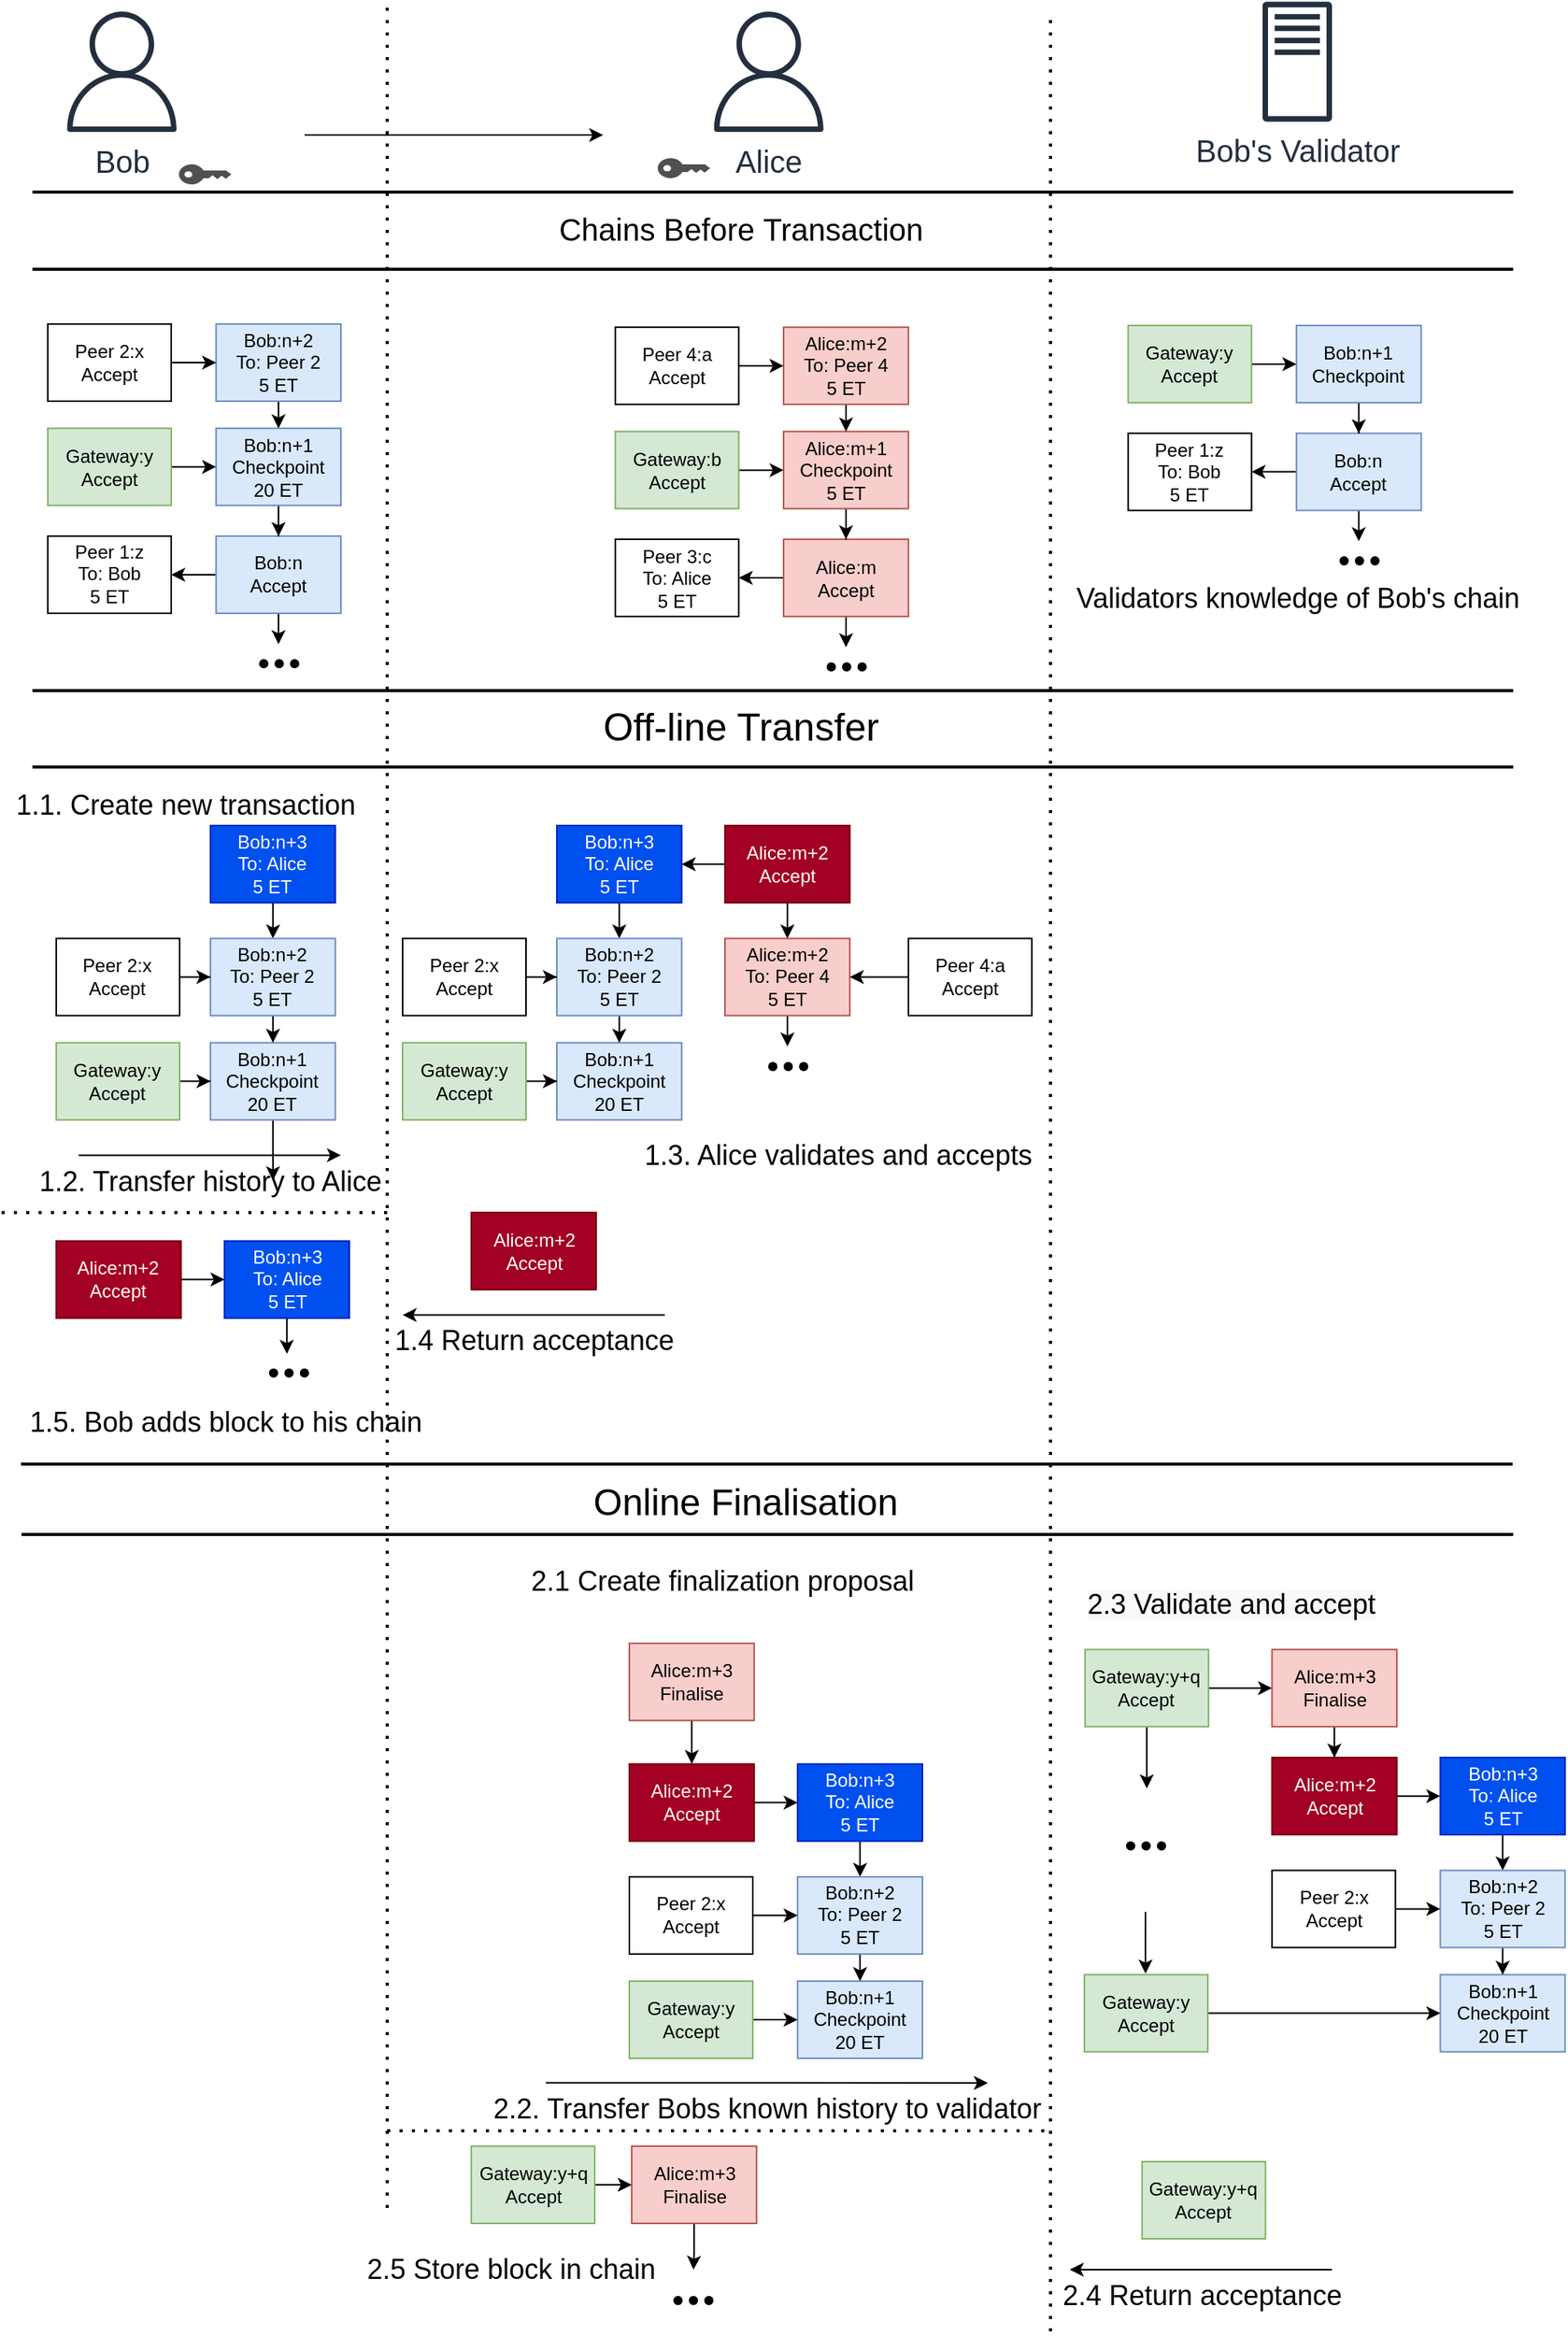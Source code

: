 <mxfile version="14.8.1" type="github">
  <diagram id="a49w1TagIwB3A66lQfWN" name="Page-1">
    <mxGraphModel dx="1124" dy="1394" grid="1" gridSize="10" guides="1" tooltips="1" connect="1" arrows="1" fold="1" page="1" pageScale="1" pageWidth="850" pageHeight="1100" math="0" shadow="0">
      <root>
        <mxCell id="0" />
        <mxCell id="1" parent="0" />
        <mxCell id="i6SgQi6mgNQ5JLsOrWUU-264" value="" style="edgeStyle=orthogonalEdgeStyle;rounded=0;orthogonalLoop=1;jettySize=auto;html=1;" edge="1" parent="1" source="i6SgQi6mgNQ5JLsOrWUU-259" target="i6SgQi6mgNQ5JLsOrWUU-262">
          <mxGeometry relative="1" as="geometry" />
        </mxCell>
        <mxCell id="i6SgQi6mgNQ5JLsOrWUU-281" value="" style="edgeStyle=orthogonalEdgeStyle;rounded=0;orthogonalLoop=1;jettySize=auto;html=1;" edge="1" parent="1" source="i6SgQi6mgNQ5JLsOrWUU-259">
          <mxGeometry relative="1" as="geometry">
            <mxPoint x="1941" y="466.64" as="targetPoint" />
          </mxGeometry>
        </mxCell>
        <mxCell id="i6SgQi6mgNQ5JLsOrWUU-259" value="Bob:n&lt;br&gt;Accept" style="rounded=0;whiteSpace=wrap;html=1;fillColor=#dae8fc;strokeColor=#6c8ebf;" vertex="1" parent="1">
          <mxGeometry x="1900.09" y="396.46" width="80.91" height="50" as="geometry" />
        </mxCell>
        <mxCell id="i6SgQi6mgNQ5JLsOrWUU-271" value="" style="edgeStyle=orthogonalEdgeStyle;rounded=0;orthogonalLoop=1;jettySize=auto;html=1;" edge="1" parent="1" source="i6SgQi6mgNQ5JLsOrWUU-260" target="i6SgQi6mgNQ5JLsOrWUU-261">
          <mxGeometry relative="1" as="geometry" />
        </mxCell>
        <mxCell id="i6SgQi6mgNQ5JLsOrWUU-260" value="Bob:n+2&lt;br&gt;To: Peer 2&lt;br&gt;5 ET" style="rounded=0;whiteSpace=wrap;html=1;fillColor=#dae8fc;strokeColor=#6c8ebf;" vertex="1" parent="1">
          <mxGeometry x="1900.09" y="259.02" width="80.91" height="50" as="geometry" />
        </mxCell>
        <mxCell id="i6SgQi6mgNQ5JLsOrWUU-272" value="" style="edgeStyle=orthogonalEdgeStyle;rounded=0;orthogonalLoop=1;jettySize=auto;html=1;" edge="1" parent="1" source="i6SgQi6mgNQ5JLsOrWUU-261" target="i6SgQi6mgNQ5JLsOrWUU-259">
          <mxGeometry relative="1" as="geometry" />
        </mxCell>
        <mxCell id="i6SgQi6mgNQ5JLsOrWUU-261" value="Bob:n+1&lt;br&gt;Checkpoint&lt;br&gt;20 ET" style="rounded=0;whiteSpace=wrap;html=1;fillColor=#dae8fc;strokeColor=#6c8ebf;" vertex="1" parent="1">
          <mxGeometry x="1900.09" y="326.6" width="80.91" height="50" as="geometry" />
        </mxCell>
        <mxCell id="i6SgQi6mgNQ5JLsOrWUU-262" value="Peer 1:z&lt;br&gt;To: Bob&lt;br&gt;5 ET" style="rounded=0;whiteSpace=wrap;html=1;" vertex="1" parent="1">
          <mxGeometry x="1791" y="396.46" width="80" height="50" as="geometry" />
        </mxCell>
        <mxCell id="i6SgQi6mgNQ5JLsOrWUU-268" value="" style="edgeStyle=orthogonalEdgeStyle;rounded=0;orthogonalLoop=1;jettySize=auto;html=1;" edge="1" parent="1" source="i6SgQi6mgNQ5JLsOrWUU-267" target="i6SgQi6mgNQ5JLsOrWUU-260">
          <mxGeometry relative="1" as="geometry" />
        </mxCell>
        <mxCell id="i6SgQi6mgNQ5JLsOrWUU-267" value="Peer 2:x&lt;br&gt;Accept" style="rounded=0;whiteSpace=wrap;html=1;" vertex="1" parent="1">
          <mxGeometry x="1791" y="259.02" width="80" height="50" as="geometry" />
        </mxCell>
        <mxCell id="i6SgQi6mgNQ5JLsOrWUU-270" value="" style="edgeStyle=orthogonalEdgeStyle;rounded=0;orthogonalLoop=1;jettySize=auto;html=1;" edge="1" parent="1" source="i6SgQi6mgNQ5JLsOrWUU-269" target="i6SgQi6mgNQ5JLsOrWUU-261">
          <mxGeometry relative="1" as="geometry" />
        </mxCell>
        <mxCell id="i6SgQi6mgNQ5JLsOrWUU-269" value="Gateway:y&lt;br&gt;Accept" style="rounded=0;whiteSpace=wrap;html=1;fillColor=#d5e8d4;strokeColor=#82b366;" vertex="1" parent="1">
          <mxGeometry x="1791" y="326.6" width="80" height="50" as="geometry" />
        </mxCell>
        <mxCell id="i6SgQi6mgNQ5JLsOrWUU-279" value="" style="group" vertex="1" connectable="0" parent="1">
          <mxGeometry x="1911.0" y="459.18" width="60.0" height="40" as="geometry" />
        </mxCell>
        <mxCell id="i6SgQi6mgNQ5JLsOrWUU-275" value="" style="shape=waypoint;size=6;pointerEvents=1;points=[];fillColor=#ffffff;resizable=0;rotatable=0;perimeter=centerPerimeter;snapToPoint=1;rounded=0;" vertex="1" parent="i6SgQi6mgNQ5JLsOrWUU-279">
          <mxGeometry x="10.0" width="40" height="40" as="geometry" />
        </mxCell>
        <mxCell id="i6SgQi6mgNQ5JLsOrWUU-277" value="" style="shape=waypoint;size=6;pointerEvents=1;points=[];fillColor=#ffffff;resizable=0;rotatable=0;perimeter=centerPerimeter;snapToPoint=1;rounded=0;" vertex="1" parent="i6SgQi6mgNQ5JLsOrWUU-279">
          <mxGeometry x="20.0" width="40" height="40" as="geometry" />
        </mxCell>
        <mxCell id="i6SgQi6mgNQ5JLsOrWUU-278" value="" style="shape=waypoint;size=6;pointerEvents=1;points=[];fillColor=#ffffff;resizable=0;rotatable=0;perimeter=centerPerimeter;snapToPoint=1;rounded=0;" vertex="1" parent="i6SgQi6mgNQ5JLsOrWUU-279">
          <mxGeometry width="40" height="40" as="geometry" />
        </mxCell>
        <mxCell id="i6SgQi6mgNQ5JLsOrWUU-282" value="" style="edgeStyle=orthogonalEdgeStyle;rounded=0;orthogonalLoop=1;jettySize=auto;html=1;" edge="1" parent="1" source="i6SgQi6mgNQ5JLsOrWUU-284" target="i6SgQi6mgNQ5JLsOrWUU-289">
          <mxGeometry relative="1" as="geometry" />
        </mxCell>
        <mxCell id="i6SgQi6mgNQ5JLsOrWUU-283" value="" style="edgeStyle=orthogonalEdgeStyle;rounded=0;orthogonalLoop=1;jettySize=auto;html=1;" edge="1" parent="1" source="i6SgQi6mgNQ5JLsOrWUU-284">
          <mxGeometry relative="1" as="geometry">
            <mxPoint x="2308.89" y="468.71" as="targetPoint" />
          </mxGeometry>
        </mxCell>
        <mxCell id="i6SgQi6mgNQ5JLsOrWUU-284" value="Alice:m&lt;br&gt;Accept" style="rounded=0;whiteSpace=wrap;html=1;fillColor=#f8cecc;strokeColor=#b85450;" vertex="1" parent="1">
          <mxGeometry x="2267.98" y="398.53" width="80.91" height="50" as="geometry" />
        </mxCell>
        <mxCell id="i6SgQi6mgNQ5JLsOrWUU-285" value="" style="edgeStyle=orthogonalEdgeStyle;rounded=0;orthogonalLoop=1;jettySize=auto;html=1;" edge="1" parent="1" source="i6SgQi6mgNQ5JLsOrWUU-286" target="i6SgQi6mgNQ5JLsOrWUU-288">
          <mxGeometry relative="1" as="geometry" />
        </mxCell>
        <mxCell id="i6SgQi6mgNQ5JLsOrWUU-286" value="Alice:m+2&lt;br&gt;To: Peer 4&lt;br&gt;5 ET" style="rounded=0;whiteSpace=wrap;html=1;fillColor=#f8cecc;strokeColor=#b85450;" vertex="1" parent="1">
          <mxGeometry x="2267.98" y="261.09" width="80.91" height="50" as="geometry" />
        </mxCell>
        <mxCell id="i6SgQi6mgNQ5JLsOrWUU-287" value="" style="edgeStyle=orthogonalEdgeStyle;rounded=0;orthogonalLoop=1;jettySize=auto;html=1;" edge="1" parent="1" source="i6SgQi6mgNQ5JLsOrWUU-288" target="i6SgQi6mgNQ5JLsOrWUU-284">
          <mxGeometry relative="1" as="geometry" />
        </mxCell>
        <mxCell id="i6SgQi6mgNQ5JLsOrWUU-288" value="Alice:m+1&lt;br&gt;Checkpoint&lt;br&gt;5 ET" style="rounded=0;whiteSpace=wrap;html=1;fillColor=#f8cecc;strokeColor=#b85450;" vertex="1" parent="1">
          <mxGeometry x="2267.98" y="328.67" width="80.91" height="50" as="geometry" />
        </mxCell>
        <mxCell id="i6SgQi6mgNQ5JLsOrWUU-289" value="Peer 3:c&lt;br&gt;To: Alice&lt;br&gt;5 ET" style="rounded=0;whiteSpace=wrap;html=1;" vertex="1" parent="1">
          <mxGeometry x="2158.89" y="398.53" width="80" height="50" as="geometry" />
        </mxCell>
        <mxCell id="i6SgQi6mgNQ5JLsOrWUU-290" value="" style="edgeStyle=orthogonalEdgeStyle;rounded=0;orthogonalLoop=1;jettySize=auto;html=1;" edge="1" parent="1" source="i6SgQi6mgNQ5JLsOrWUU-291" target="i6SgQi6mgNQ5JLsOrWUU-286">
          <mxGeometry relative="1" as="geometry" />
        </mxCell>
        <mxCell id="i6SgQi6mgNQ5JLsOrWUU-291" value="Peer 4:a&lt;br&gt;Accept" style="rounded=0;whiteSpace=wrap;html=1;" vertex="1" parent="1">
          <mxGeometry x="2158.89" y="261.09" width="80" height="50" as="geometry" />
        </mxCell>
        <mxCell id="i6SgQi6mgNQ5JLsOrWUU-292" value="" style="edgeStyle=orthogonalEdgeStyle;rounded=0;orthogonalLoop=1;jettySize=auto;html=1;" edge="1" parent="1" source="i6SgQi6mgNQ5JLsOrWUU-293" target="i6SgQi6mgNQ5JLsOrWUU-288">
          <mxGeometry relative="1" as="geometry" />
        </mxCell>
        <mxCell id="i6SgQi6mgNQ5JLsOrWUU-293" value="Gateway:b&lt;br&gt;Accept" style="rounded=0;whiteSpace=wrap;html=1;fillColor=#d5e8d4;strokeColor=#82b366;" vertex="1" parent="1">
          <mxGeometry x="2158.89" y="328.67" width="80" height="50" as="geometry" />
        </mxCell>
        <mxCell id="i6SgQi6mgNQ5JLsOrWUU-294" value="" style="group" vertex="1" connectable="0" parent="1">
          <mxGeometry x="2278.89" y="461.25" width="60.0" height="40" as="geometry" />
        </mxCell>
        <mxCell id="i6SgQi6mgNQ5JLsOrWUU-295" value="" style="shape=waypoint;size=6;pointerEvents=1;points=[];fillColor=#ffffff;resizable=0;rotatable=0;perimeter=centerPerimeter;snapToPoint=1;rounded=0;" vertex="1" parent="i6SgQi6mgNQ5JLsOrWUU-294">
          <mxGeometry x="10.0" width="40" height="40" as="geometry" />
        </mxCell>
        <mxCell id="i6SgQi6mgNQ5JLsOrWUU-296" value="" style="shape=waypoint;size=6;pointerEvents=1;points=[];fillColor=#ffffff;resizable=0;rotatable=0;perimeter=centerPerimeter;snapToPoint=1;rounded=0;" vertex="1" parent="i6SgQi6mgNQ5JLsOrWUU-294">
          <mxGeometry x="20.0" width="40" height="40" as="geometry" />
        </mxCell>
        <mxCell id="i6SgQi6mgNQ5JLsOrWUU-297" value="" style="shape=waypoint;size=6;pointerEvents=1;points=[];fillColor=#ffffff;resizable=0;rotatable=0;perimeter=centerPerimeter;snapToPoint=1;rounded=0;" vertex="1" parent="i6SgQi6mgNQ5JLsOrWUU-294">
          <mxGeometry width="40" height="40" as="geometry" />
        </mxCell>
        <mxCell id="i6SgQi6mgNQ5JLsOrWUU-310" value="" style="edgeStyle=orthogonalEdgeStyle;rounded=0;orthogonalLoop=1;jettySize=auto;html=1;" edge="1" parent="1" source="i6SgQi6mgNQ5JLsOrWUU-312" target="i6SgQi6mgNQ5JLsOrWUU-315">
          <mxGeometry relative="1" as="geometry" />
        </mxCell>
        <mxCell id="i6SgQi6mgNQ5JLsOrWUU-311" value="" style="edgeStyle=orthogonalEdgeStyle;rounded=0;orthogonalLoop=1;jettySize=auto;html=1;" edge="1" parent="1" source="i6SgQi6mgNQ5JLsOrWUU-312">
          <mxGeometry relative="1" as="geometry">
            <mxPoint x="2641.34" y="399.99" as="targetPoint" />
          </mxGeometry>
        </mxCell>
        <mxCell id="i6SgQi6mgNQ5JLsOrWUU-312" value="Bob:n&lt;br&gt;Accept" style="rounded=0;whiteSpace=wrap;html=1;fillColor=#dae8fc;strokeColor=#6c8ebf;" vertex="1" parent="1">
          <mxGeometry x="2600.43" y="329.81" width="80.91" height="50" as="geometry" />
        </mxCell>
        <mxCell id="i6SgQi6mgNQ5JLsOrWUU-313" value="" style="edgeStyle=orthogonalEdgeStyle;rounded=0;orthogonalLoop=1;jettySize=auto;html=1;" edge="1" parent="1" source="i6SgQi6mgNQ5JLsOrWUU-314" target="i6SgQi6mgNQ5JLsOrWUU-312">
          <mxGeometry relative="1" as="geometry" />
        </mxCell>
        <mxCell id="i6SgQi6mgNQ5JLsOrWUU-314" value="Bob:n+1&lt;br&gt;Checkpoint" style="rounded=0;whiteSpace=wrap;html=1;fillColor=#dae8fc;strokeColor=#6c8ebf;" vertex="1" parent="1">
          <mxGeometry x="2600.43" y="259.95" width="80.91" height="50" as="geometry" />
        </mxCell>
        <mxCell id="i6SgQi6mgNQ5JLsOrWUU-315" value="Peer 1:z&lt;br&gt;To: Bob&lt;br&gt;5 ET" style="rounded=0;whiteSpace=wrap;html=1;" vertex="1" parent="1">
          <mxGeometry x="2491.34" y="329.81" width="80" height="50" as="geometry" />
        </mxCell>
        <mxCell id="i6SgQi6mgNQ5JLsOrWUU-316" value="" style="edgeStyle=orthogonalEdgeStyle;rounded=0;orthogonalLoop=1;jettySize=auto;html=1;" edge="1" parent="1" source="i6SgQi6mgNQ5JLsOrWUU-317" target="i6SgQi6mgNQ5JLsOrWUU-314">
          <mxGeometry relative="1" as="geometry" />
        </mxCell>
        <mxCell id="i6SgQi6mgNQ5JLsOrWUU-317" value="Gateway:y&lt;br&gt;Accept" style="rounded=0;whiteSpace=wrap;html=1;fillColor=#d5e8d4;strokeColor=#82b366;" vertex="1" parent="1">
          <mxGeometry x="2491.34" y="259.95" width="80" height="50" as="geometry" />
        </mxCell>
        <mxCell id="i6SgQi6mgNQ5JLsOrWUU-318" value="" style="group" vertex="1" connectable="0" parent="1">
          <mxGeometry x="2611.34" y="392.53" width="60.0" height="40" as="geometry" />
        </mxCell>
        <mxCell id="i6SgQi6mgNQ5JLsOrWUU-319" value="" style="shape=waypoint;size=6;pointerEvents=1;points=[];fillColor=#ffffff;resizable=0;rotatable=0;perimeter=centerPerimeter;snapToPoint=1;rounded=0;" vertex="1" parent="i6SgQi6mgNQ5JLsOrWUU-318">
          <mxGeometry x="10.0" width="40" height="40" as="geometry" />
        </mxCell>
        <mxCell id="i6SgQi6mgNQ5JLsOrWUU-320" value="" style="shape=waypoint;size=6;pointerEvents=1;points=[];fillColor=#ffffff;resizable=0;rotatable=0;perimeter=centerPerimeter;snapToPoint=1;rounded=0;" vertex="1" parent="i6SgQi6mgNQ5JLsOrWUU-318">
          <mxGeometry x="20.0" width="40" height="40" as="geometry" />
        </mxCell>
        <mxCell id="i6SgQi6mgNQ5JLsOrWUU-321" value="" style="shape=waypoint;size=6;pointerEvents=1;points=[];fillColor=#ffffff;resizable=0;rotatable=0;perimeter=centerPerimeter;snapToPoint=1;rounded=0;" vertex="1" parent="i6SgQi6mgNQ5JLsOrWUU-318">
          <mxGeometry width="40" height="40" as="geometry" />
        </mxCell>
        <mxCell id="i6SgQi6mgNQ5JLsOrWUU-322" value="" style="group;fontSize=19;" vertex="1" connectable="0" parent="1">
          <mxGeometry x="1810" y="56.54" width="140" height="112" as="geometry" />
        </mxCell>
        <mxCell id="i6SgQi6mgNQ5JLsOrWUU-323" value="" style="group" vertex="1" connectable="0" parent="i6SgQi6mgNQ5JLsOrWUU-322">
          <mxGeometry x="57" y="38" width="56" height="74" as="geometry" />
        </mxCell>
        <mxCell id="i6SgQi6mgNQ5JLsOrWUU-324" value="" style="group" vertex="1" connectable="0" parent="i6SgQi6mgNQ5JLsOrWUU-323">
          <mxGeometry width="56" height="56" as="geometry" />
        </mxCell>
        <mxCell id="i6SgQi6mgNQ5JLsOrWUU-325" value="" style="shape=image;html=1;verticalAlign=top;verticalLabelPosition=bottom;labelBackgroundColor=#ffffff;imageAspect=0;aspect=fixed;image=https://cdn4.iconfinder.com/data/icons/essential-app-1/16/mobile-phone-smart-screen-128.png" vertex="1" parent="i6SgQi6mgNQ5JLsOrWUU-324">
          <mxGeometry width="56" height="56" as="geometry" />
        </mxCell>
        <mxCell id="i6SgQi6mgNQ5JLsOrWUU-326" value="" style="shape=image;html=1;verticalAlign=top;verticalLabelPosition=bottom;labelBackgroundColor=#ffffff;imageAspect=0;aspect=fixed;image=https://cdn1.iconfinder.com/data/icons/100-basic-for-user-interface/32/68-qr_code-128.png" vertex="1" parent="i6SgQi6mgNQ5JLsOrWUU-324">
          <mxGeometry x="19" y="19" width="18" height="18" as="geometry" />
        </mxCell>
        <mxCell id="i6SgQi6mgNQ5JLsOrWUU-327" value="" style="pointerEvents=1;shadow=0;dashed=0;html=1;strokeColor=none;fillColor=#505050;labelPosition=center;verticalLabelPosition=bottom;verticalAlign=top;outlineConnect=0;align=center;shape=mxgraph.office.security.key_permissions;direction=south;flipV=0;flipH=1;" vertex="1" parent="i6SgQi6mgNQ5JLsOrWUU-323">
          <mxGeometry x="9" y="61" width="34" height="13" as="geometry" />
        </mxCell>
        <mxCell id="i6SgQi6mgNQ5JLsOrWUU-328" value="&lt;font style=&quot;font-size: 20px&quot;&gt;Bob&lt;/font&gt;" style="outlineConnect=0;fontColor=#232F3E;gradientColor=none;fillColor=#232F3E;strokeColor=none;dashed=0;verticalLabelPosition=bottom;verticalAlign=top;align=center;html=1;fontSize=12;fontStyle=0;aspect=fixed;pointerEvents=1;shape=mxgraph.aws4.user;" vertex="1" parent="i6SgQi6mgNQ5JLsOrWUU-322">
          <mxGeometry x="-10" width="78" height="78" as="geometry" />
        </mxCell>
        <mxCell id="i6SgQi6mgNQ5JLsOrWUU-329" value="" style="shape=image;html=1;verticalAlign=top;verticalLabelPosition=bottom;labelBackgroundColor=#ffffff;imageAspect=0;aspect=fixed;image=https://cdn2.iconfinder.com/data/icons/ios-7-icons/50/money-128.png" vertex="1" parent="i6SgQi6mgNQ5JLsOrWUU-322">
          <mxGeometry x="110" y="60" width="30" height="30" as="geometry" />
        </mxCell>
        <mxCell id="i6SgQi6mgNQ5JLsOrWUU-330" value="" style="group" vertex="1" connectable="0" parent="1">
          <mxGeometry x="2158.89" y="56.54" width="138.5" height="108" as="geometry" />
        </mxCell>
        <mxCell id="i6SgQi6mgNQ5JLsOrWUU-331" value="&lt;font style=&quot;font-size: 20px&quot;&gt;Alice&lt;/font&gt;" style="outlineConnect=0;fontColor=#232F3E;gradientColor=none;fillColor=#232F3E;strokeColor=none;dashed=0;verticalLabelPosition=bottom;verticalAlign=top;align=center;html=1;fontSize=12;fontStyle=0;aspect=fixed;pointerEvents=1;shape=mxgraph.aws4.user;" vertex="1" parent="i6SgQi6mgNQ5JLsOrWUU-330">
          <mxGeometry x="60.5" width="78" height="78" as="geometry" />
        </mxCell>
        <mxCell id="i6SgQi6mgNQ5JLsOrWUU-332" value="" style="group" vertex="1" connectable="0" parent="i6SgQi6mgNQ5JLsOrWUU-330">
          <mxGeometry x="18.5" y="34" width="56" height="74" as="geometry" />
        </mxCell>
        <mxCell id="i6SgQi6mgNQ5JLsOrWUU-333" value="" style="group" vertex="1" connectable="0" parent="i6SgQi6mgNQ5JLsOrWUU-332">
          <mxGeometry width="56" height="56" as="geometry" />
        </mxCell>
        <mxCell id="i6SgQi6mgNQ5JLsOrWUU-334" value="" style="shape=image;html=1;verticalAlign=top;verticalLabelPosition=bottom;labelBackgroundColor=#ffffff;imageAspect=0;aspect=fixed;image=https://cdn4.iconfinder.com/data/icons/essential-app-1/16/mobile-phone-smart-screen-128.png" vertex="1" parent="i6SgQi6mgNQ5JLsOrWUU-333">
          <mxGeometry width="56" height="56" as="geometry" />
        </mxCell>
        <mxCell id="i6SgQi6mgNQ5JLsOrWUU-335" value="" style="shape=image;html=1;verticalAlign=top;verticalLabelPosition=bottom;labelBackgroundColor=#ffffff;imageAspect=0;aspect=fixed;image=https://cdn1.iconfinder.com/data/icons/100-basic-for-user-interface/32/68-qr_code-128.png" vertex="1" parent="i6SgQi6mgNQ5JLsOrWUU-333">
          <mxGeometry x="19" y="19" width="18" height="18" as="geometry" />
        </mxCell>
        <mxCell id="i6SgQi6mgNQ5JLsOrWUU-336" value="" style="pointerEvents=1;shadow=0;dashed=0;html=1;strokeColor=none;fillColor=#505050;labelPosition=center;verticalLabelPosition=bottom;verticalAlign=top;outlineConnect=0;align=center;shape=mxgraph.office.security.key_permissions;direction=south;flipV=0;flipH=1;" vertex="1" parent="i6SgQi6mgNQ5JLsOrWUU-332">
          <mxGeometry x="9" y="61" width="34" height="13" as="geometry" />
        </mxCell>
        <mxCell id="i6SgQi6mgNQ5JLsOrWUU-337" value="" style="shape=image;html=1;verticalAlign=top;verticalLabelPosition=bottom;labelBackgroundColor=#ffffff;imageAspect=0;aspect=fixed;image=https://cdn2.iconfinder.com/data/icons/ios-7-icons/50/money-128.png" vertex="1" parent="i6SgQi6mgNQ5JLsOrWUU-330">
          <mxGeometry y="60" width="30" height="30" as="geometry" />
        </mxCell>
        <mxCell id="i6SgQi6mgNQ5JLsOrWUU-338" value="" style="endArrow=classic;html=1;" edge="1" parent="1">
          <mxGeometry width="50" height="50" relative="1" as="geometry">
            <mxPoint x="1957.5" y="136.54" as="sourcePoint" />
            <mxPoint x="2151" y="136.54" as="targetPoint" />
          </mxGeometry>
        </mxCell>
        <mxCell id="i6SgQi6mgNQ5JLsOrWUU-339" value="" style="shape=image;html=1;verticalAlign=top;verticalLabelPosition=bottom;labelBackgroundColor=#ffffff;imageAspect=0;aspect=fixed;image=https://cdn3.iconfinder.com/data/icons/popular-cryptocurrencies-vol-2019-1/80/eos-cryptocurrency-token-coin-128.png" vertex="1" parent="1">
          <mxGeometry x="2034" y="95.54" width="30" height="30" as="geometry" />
        </mxCell>
        <mxCell id="i6SgQi6mgNQ5JLsOrWUU-340" value="" style="line;strokeWidth=2;html=1;labelBackgroundColor=none;fontColor=none;" vertex="1" parent="1">
          <mxGeometry x="1781" y="168.54" width="960" height="10" as="geometry" />
        </mxCell>
        <mxCell id="i6SgQi6mgNQ5JLsOrWUU-341" value="Chains Before&amp;nbsp;Transaction" style="text;html=1;strokeColor=none;fillColor=none;align=center;verticalAlign=middle;whiteSpace=wrap;rounded=0;labelBackgroundColor=none;fontColor=none;fontSize=20;" vertex="1" parent="1">
          <mxGeometry x="2076" y="186.54" width="329" height="20" as="geometry" />
        </mxCell>
        <mxCell id="i6SgQi6mgNQ5JLsOrWUU-342" value="&lt;font style=&quot;font-size: 20px&quot;&gt;Bob&#39;s Validator&lt;/font&gt;" style="outlineConnect=0;fontColor=#232F3E;gradientColor=none;fillColor=#232F3E;strokeColor=none;dashed=0;verticalLabelPosition=bottom;verticalAlign=top;align=center;html=1;fontSize=12;fontStyle=0;aspect=fixed;pointerEvents=1;shape=mxgraph.aws4.traditional_server;labelBackgroundColor=none;" vertex="1" parent="1">
          <mxGeometry x="2578.5" y="50" width="45" height="78" as="geometry" />
        </mxCell>
        <mxCell id="i6SgQi6mgNQ5JLsOrWUU-343" value="" style="line;strokeWidth=2;html=1;labelBackgroundColor=none;fontColor=none;" vertex="1" parent="1">
          <mxGeometry x="1781" y="218.54" width="960" height="10" as="geometry" />
        </mxCell>
        <mxCell id="i6SgQi6mgNQ5JLsOrWUU-344" value="&lt;span style=&quot;font-size: 18px&quot;&gt;Validators knowledge of Bob&#39;s chain&lt;/span&gt;" style="text;html=1;align=center;verticalAlign=middle;resizable=0;points=[];autosize=1;strokeColor=none;" vertex="1" parent="1">
          <mxGeometry x="2451" y="427.39" width="300" height="20" as="geometry" />
        </mxCell>
        <mxCell id="i6SgQi6mgNQ5JLsOrWUU-345" value="" style="line;strokeWidth=2;html=1;labelBackgroundColor=none;fontColor=none;" vertex="1" parent="1">
          <mxGeometry x="1781" y="491.68" width="960" height="10" as="geometry" />
        </mxCell>
        <mxCell id="i6SgQi6mgNQ5JLsOrWUU-361" value="" style="edgeStyle=orthogonalEdgeStyle;rounded=0;orthogonalLoop=1;jettySize=auto;html=1;entryX=0.5;entryY=0;entryDx=0;entryDy=0;" edge="1" parent="1" source="i6SgQi6mgNQ5JLsOrWUU-349" target="i6SgQi6mgNQ5JLsOrWUU-352">
          <mxGeometry relative="1" as="geometry" />
        </mxCell>
        <mxCell id="i6SgQi6mgNQ5JLsOrWUU-349" value="Bob:n+3&lt;br&gt;To: Alice&lt;br&gt;5 ET" style="rounded=0;whiteSpace=wrap;html=1;fillColor=#0050ef;strokeColor=#001DBC;fontColor=#ffffff;" vertex="1" parent="1">
          <mxGeometry x="2121" y="584.09" width="80.91" height="50" as="geometry" />
        </mxCell>
        <mxCell id="i6SgQi6mgNQ5JLsOrWUU-368" value="" style="edgeStyle=orthogonalEdgeStyle;rounded=0;orthogonalLoop=1;jettySize=auto;html=1;" edge="1" parent="1" source="i6SgQi6mgNQ5JLsOrWUU-352" target="i6SgQi6mgNQ5JLsOrWUU-353">
          <mxGeometry relative="1" as="geometry" />
        </mxCell>
        <mxCell id="i6SgQi6mgNQ5JLsOrWUU-352" value="Bob:n+2&lt;br&gt;To: Peer 2&lt;br&gt;5 ET" style="rounded=0;whiteSpace=wrap;html=1;fillColor=#dae8fc;strokeColor=#6c8ebf;" vertex="1" parent="1">
          <mxGeometry x="2121" y="657.23" width="80.91" height="50" as="geometry" />
        </mxCell>
        <mxCell id="i6SgQi6mgNQ5JLsOrWUU-353" value="Bob:n+1&lt;br&gt;Checkpoint&lt;br&gt;20 ET" style="rounded=0;whiteSpace=wrap;html=1;fillColor=#dae8fc;strokeColor=#6c8ebf;" vertex="1" parent="1">
          <mxGeometry x="2121" y="724.81" width="80.91" height="50" as="geometry" />
        </mxCell>
        <mxCell id="i6SgQi6mgNQ5JLsOrWUU-362" value="" style="edgeStyle=orthogonalEdgeStyle;rounded=0;orthogonalLoop=1;jettySize=auto;html=1;" edge="1" parent="1" source="i6SgQi6mgNQ5JLsOrWUU-354" target="i6SgQi6mgNQ5JLsOrWUU-352">
          <mxGeometry relative="1" as="geometry" />
        </mxCell>
        <mxCell id="i6SgQi6mgNQ5JLsOrWUU-354" value="Peer 2:x&lt;br&gt;Accept" style="rounded=0;whiteSpace=wrap;html=1;" vertex="1" parent="1">
          <mxGeometry x="2021" y="657.23" width="80" height="50" as="geometry" />
        </mxCell>
        <mxCell id="i6SgQi6mgNQ5JLsOrWUU-363" value="" style="edgeStyle=orthogonalEdgeStyle;rounded=0;orthogonalLoop=1;jettySize=auto;html=1;" edge="1" parent="1" source="i6SgQi6mgNQ5JLsOrWUU-355" target="i6SgQi6mgNQ5JLsOrWUU-353">
          <mxGeometry relative="1" as="geometry" />
        </mxCell>
        <mxCell id="i6SgQi6mgNQ5JLsOrWUU-355" value="Gateway:y&lt;br&gt;Accept" style="rounded=0;whiteSpace=wrap;html=1;fillColor=#d5e8d4;strokeColor=#82b366;" vertex="1" parent="1">
          <mxGeometry x="2021" y="724.81" width="80" height="50" as="geometry" />
        </mxCell>
        <mxCell id="i6SgQi6mgNQ5JLsOrWUU-367" value="1.2. Transfer history to Alice" style="endArrow=classic;html=1;fontSize=18;labelPosition=center;verticalLabelPosition=bottom;align=center;verticalAlign=top;" edge="1" parent="1">
          <mxGeometry width="50" height="50" relative="1" as="geometry">
            <mxPoint x="1811" y="797.71" as="sourcePoint" />
            <mxPoint x="1981" y="797.71" as="targetPoint" />
          </mxGeometry>
        </mxCell>
        <mxCell id="i6SgQi6mgNQ5JLsOrWUU-369" value="&lt;span style=&quot;font-size: 18px&quot;&gt;1.1. Create new transaction&lt;/span&gt;" style="text;html=1;align=center;verticalAlign=middle;resizable=0;points=[];autosize=1;strokeColor=none;" vertex="1" parent="1">
          <mxGeometry x="1760" y="560.54" width="240" height="20" as="geometry" />
        </mxCell>
        <mxCell id="i6SgQi6mgNQ5JLsOrWUU-370" value="" style="line;strokeWidth=2;html=1;labelBackgroundColor=none;fontColor=none;" vertex="1" parent="1">
          <mxGeometry x="1781" y="541.18" width="960" height="10" as="geometry" />
        </mxCell>
        <mxCell id="i6SgQi6mgNQ5JLsOrWUU-371" value="Off-line Transfer" style="text;html=1;strokeColor=none;fillColor=none;align=center;verticalAlign=middle;whiteSpace=wrap;rounded=0;labelBackgroundColor=none;fontColor=none;fontSize=25;" vertex="1" parent="1">
          <mxGeometry x="2076" y="509" width="329" height="20" as="geometry" />
        </mxCell>
        <mxCell id="i6SgQi6mgNQ5JLsOrWUU-380" value="" style="edgeStyle=orthogonalEdgeStyle;rounded=0;orthogonalLoop=1;jettySize=auto;html=1;" edge="1" parent="1" source="i6SgQi6mgNQ5JLsOrWUU-373">
          <mxGeometry relative="1" as="geometry">
            <mxPoint x="2270" y="727" as="targetPoint" />
          </mxGeometry>
        </mxCell>
        <mxCell id="i6SgQi6mgNQ5JLsOrWUU-373" value="Alice:m+2&lt;br&gt;To: Peer 4&lt;br&gt;5 ET" style="rounded=0;whiteSpace=wrap;html=1;fillColor=#f8cecc;strokeColor=#b85450;" vertex="1" parent="1">
          <mxGeometry x="2230" y="657.23" width="80.91" height="50" as="geometry" />
        </mxCell>
        <mxCell id="i6SgQi6mgNQ5JLsOrWUU-374" value="" style="edgeStyle=orthogonalEdgeStyle;rounded=0;orthogonalLoop=1;jettySize=auto;html=1;" edge="1" parent="1" source="i6SgQi6mgNQ5JLsOrWUU-375" target="i6SgQi6mgNQ5JLsOrWUU-373">
          <mxGeometry relative="1" as="geometry" />
        </mxCell>
        <mxCell id="i6SgQi6mgNQ5JLsOrWUU-375" value="Peer 4:a&lt;br&gt;Accept" style="rounded=0;whiteSpace=wrap;html=1;" vertex="1" parent="1">
          <mxGeometry x="2348.89" y="657.23" width="80" height="50" as="geometry" />
        </mxCell>
        <mxCell id="i6SgQi6mgNQ5JLsOrWUU-376" value="" style="group" vertex="1" connectable="0" parent="1">
          <mxGeometry x="2241.0" y="720.27" width="60.0" height="40" as="geometry" />
        </mxCell>
        <mxCell id="i6SgQi6mgNQ5JLsOrWUU-377" value="" style="shape=waypoint;size=6;pointerEvents=1;points=[];fillColor=#ffffff;resizable=0;rotatable=0;perimeter=centerPerimeter;snapToPoint=1;rounded=0;" vertex="1" parent="i6SgQi6mgNQ5JLsOrWUU-376">
          <mxGeometry x="10.0" width="40" height="40" as="geometry" />
        </mxCell>
        <mxCell id="i6SgQi6mgNQ5JLsOrWUU-378" value="" style="shape=waypoint;size=6;pointerEvents=1;points=[];fillColor=#ffffff;resizable=0;rotatable=0;perimeter=centerPerimeter;snapToPoint=1;rounded=0;" vertex="1" parent="i6SgQi6mgNQ5JLsOrWUU-376">
          <mxGeometry x="20.0" width="40" height="40" as="geometry" />
        </mxCell>
        <mxCell id="i6SgQi6mgNQ5JLsOrWUU-379" value="" style="shape=waypoint;size=6;pointerEvents=1;points=[];fillColor=#ffffff;resizable=0;rotatable=0;perimeter=centerPerimeter;snapToPoint=1;rounded=0;" vertex="1" parent="i6SgQi6mgNQ5JLsOrWUU-376">
          <mxGeometry width="40" height="40" as="geometry" />
        </mxCell>
        <mxCell id="i6SgQi6mgNQ5JLsOrWUU-382" style="edgeStyle=orthogonalEdgeStyle;rounded=0;orthogonalLoop=1;jettySize=auto;html=1;" edge="1" parent="1" source="i6SgQi6mgNQ5JLsOrWUU-381" target="i6SgQi6mgNQ5JLsOrWUU-349">
          <mxGeometry relative="1" as="geometry" />
        </mxCell>
        <mxCell id="i6SgQi6mgNQ5JLsOrWUU-383" style="edgeStyle=orthogonalEdgeStyle;rounded=0;orthogonalLoop=1;jettySize=auto;html=1;" edge="1" parent="1" source="i6SgQi6mgNQ5JLsOrWUU-381" target="i6SgQi6mgNQ5JLsOrWUU-373">
          <mxGeometry relative="1" as="geometry" />
        </mxCell>
        <mxCell id="i6SgQi6mgNQ5JLsOrWUU-381" value="Alice:m+2&lt;br&gt;Accept" style="rounded=0;whiteSpace=wrap;html=1;fillColor=#a20025;strokeColor=#6F0000;fontColor=#ffffff;" vertex="1" parent="1">
          <mxGeometry x="2230" y="584.09" width="80.91" height="50" as="geometry" />
        </mxCell>
        <mxCell id="i6SgQi6mgNQ5JLsOrWUU-384" value="Alice:m+2&lt;br&gt;Accept" style="rounded=0;whiteSpace=wrap;html=1;fillColor=#a20025;strokeColor=#6F0000;fontColor=#ffffff;" vertex="1" parent="1">
          <mxGeometry x="2065.54" y="834.84" width="80.91" height="50" as="geometry" />
        </mxCell>
        <mxCell id="i6SgQi6mgNQ5JLsOrWUU-385" value="&lt;span style=&quot;font-size: 18px&quot;&gt;1.3. Alice validates and accepts&lt;/span&gt;" style="text;html=1;align=center;verticalAlign=middle;resizable=0;points=[];autosize=1;strokeColor=none;" vertex="1" parent="1">
          <mxGeometry x="2167.99" y="788" width="270" height="20" as="geometry" />
        </mxCell>
        <mxCell id="i6SgQi6mgNQ5JLsOrWUU-386" value="&lt;font style=&quot;font-size: 18px&quot;&gt;1.4 Return acceptance&lt;/font&gt;" style="endArrow=classic;html=1;fontSize=18;labelPosition=center;verticalLabelPosition=bottom;align=center;verticalAlign=top;" edge="1" parent="1">
          <mxGeometry width="50" height="50" relative="1" as="geometry">
            <mxPoint x="2191" y="901.3" as="sourcePoint" />
            <mxPoint x="2021" y="901.3" as="targetPoint" />
          </mxGeometry>
        </mxCell>
        <mxCell id="i6SgQi6mgNQ5JLsOrWUU-392" value="" style="edgeStyle=orthogonalEdgeStyle;rounded=0;orthogonalLoop=1;jettySize=auto;html=1;entryX=0.5;entryY=0;entryDx=0;entryDy=0;" edge="1" parent="1" source="i6SgQi6mgNQ5JLsOrWUU-393">
          <mxGeometry relative="1" as="geometry">
            <mxPoint x="1945.995" y="926.45" as="targetPoint" />
          </mxGeometry>
        </mxCell>
        <mxCell id="i6SgQi6mgNQ5JLsOrWUU-393" value="Bob:n+3&lt;br&gt;To: Alice&lt;br&gt;5 ET" style="rounded=0;whiteSpace=wrap;html=1;fillColor=#0050ef;strokeColor=#001DBC;fontColor=#ffffff;" vertex="1" parent="1">
          <mxGeometry x="1905.54" y="853.31" width="80.91" height="50" as="geometry" />
        </mxCell>
        <mxCell id="i6SgQi6mgNQ5JLsOrWUU-402" value="" style="edgeStyle=orthogonalEdgeStyle;rounded=0;orthogonalLoop=1;jettySize=auto;html=1;" edge="1" parent="1" source="i6SgQi6mgNQ5JLsOrWUU-401" target="i6SgQi6mgNQ5JLsOrWUU-393">
          <mxGeometry relative="1" as="geometry" />
        </mxCell>
        <mxCell id="i6SgQi6mgNQ5JLsOrWUU-401" value="Alice:m+2&lt;br&gt;Accept" style="rounded=0;whiteSpace=wrap;html=1;fillColor=#a20025;strokeColor=#6F0000;fontColor=#ffffff;" vertex="1" parent="1">
          <mxGeometry x="1796.45" y="853.31" width="80.91" height="50" as="geometry" />
        </mxCell>
        <mxCell id="i6SgQi6mgNQ5JLsOrWUU-403" value="&lt;span style=&quot;font-size: 18px&quot;&gt;1.5. Bob adds block to his chain&lt;/span&gt;" style="text;html=1;align=center;verticalAlign=middle;resizable=0;points=[];autosize=1;strokeColor=none;" vertex="1" parent="1">
          <mxGeometry x="1771" y="961.35" width="270" height="20" as="geometry" />
        </mxCell>
        <mxCell id="i6SgQi6mgNQ5JLsOrWUU-404" value="" style="line;strokeWidth=2;html=1;labelBackgroundColor=none;fontColor=none;" vertex="1" parent="1">
          <mxGeometry x="1774" y="1038.51" width="967" height="10" as="geometry" />
        </mxCell>
        <mxCell id="i6SgQi6mgNQ5JLsOrWUU-405" value="" style="line;strokeWidth=2;html=1;labelBackgroundColor=none;fontColor=none;" vertex="1" parent="1">
          <mxGeometry x="1773.63" y="992.89" width="967" height="10" as="geometry" />
        </mxCell>
        <mxCell id="i6SgQi6mgNQ5JLsOrWUU-406" value="Online Finalisation" style="text;html=1;strokeColor=none;fillColor=none;align=center;verticalAlign=middle;whiteSpace=wrap;rounded=0;labelBackgroundColor=none;fontColor=none;fontSize=24;" vertex="1" parent="1">
          <mxGeometry x="2078.88" y="1012.89" width="329" height="20" as="geometry" />
        </mxCell>
        <mxCell id="i6SgQi6mgNQ5JLsOrWUU-407" value="" style="edgeStyle=orthogonalEdgeStyle;rounded=0;orthogonalLoop=1;jettySize=auto;html=1;entryX=0.5;entryY=0;entryDx=0;entryDy=0;" edge="1" parent="1" source="i6SgQi6mgNQ5JLsOrWUU-408" target="i6SgQi6mgNQ5JLsOrWUU-410">
          <mxGeometry relative="1" as="geometry" />
        </mxCell>
        <mxCell id="i6SgQi6mgNQ5JLsOrWUU-408" value="Bob:n+3&lt;br&gt;To: Alice&lt;br&gt;5 ET" style="rounded=0;whiteSpace=wrap;html=1;fillColor=#0050ef;strokeColor=#001DBC;fontColor=#ffffff;" vertex="1" parent="1">
          <mxGeometry x="2277.08" y="1192.28" width="80.91" height="50" as="geometry" />
        </mxCell>
        <mxCell id="i6SgQi6mgNQ5JLsOrWUU-409" value="" style="edgeStyle=orthogonalEdgeStyle;rounded=0;orthogonalLoop=1;jettySize=auto;html=1;" edge="1" parent="1" source="i6SgQi6mgNQ5JLsOrWUU-410" target="i6SgQi6mgNQ5JLsOrWUU-411">
          <mxGeometry relative="1" as="geometry" />
        </mxCell>
        <mxCell id="i6SgQi6mgNQ5JLsOrWUU-410" value="Bob:n+2&lt;br&gt;To: Peer 2&lt;br&gt;5 ET" style="rounded=0;whiteSpace=wrap;html=1;fillColor=#dae8fc;strokeColor=#6c8ebf;" vertex="1" parent="1">
          <mxGeometry x="2277.08" y="1265.42" width="80.91" height="50" as="geometry" />
        </mxCell>
        <mxCell id="i6SgQi6mgNQ5JLsOrWUU-411" value="Bob:n+1&lt;br&gt;Checkpoint&lt;br&gt;20 ET" style="rounded=0;whiteSpace=wrap;html=1;fillColor=#dae8fc;strokeColor=#6c8ebf;" vertex="1" parent="1">
          <mxGeometry x="2277.08" y="1333.0" width="80.91" height="50" as="geometry" />
        </mxCell>
        <mxCell id="i6SgQi6mgNQ5JLsOrWUU-412" value="" style="edgeStyle=orthogonalEdgeStyle;rounded=0;orthogonalLoop=1;jettySize=auto;html=1;" edge="1" parent="1" source="i6SgQi6mgNQ5JLsOrWUU-413" target="i6SgQi6mgNQ5JLsOrWUU-410">
          <mxGeometry relative="1" as="geometry" />
        </mxCell>
        <mxCell id="i6SgQi6mgNQ5JLsOrWUU-413" value="Peer 2:x&lt;br&gt;Accept" style="rounded=0;whiteSpace=wrap;html=1;" vertex="1" parent="1">
          <mxGeometry x="2167.99" y="1265.42" width="80" height="50" as="geometry" />
        </mxCell>
        <mxCell id="i6SgQi6mgNQ5JLsOrWUU-414" value="" style="edgeStyle=orthogonalEdgeStyle;rounded=0;orthogonalLoop=1;jettySize=auto;html=1;" edge="1" parent="1" source="i6SgQi6mgNQ5JLsOrWUU-415" target="i6SgQi6mgNQ5JLsOrWUU-411">
          <mxGeometry relative="1" as="geometry" />
        </mxCell>
        <mxCell id="i6SgQi6mgNQ5JLsOrWUU-415" value="Gateway:y&lt;br&gt;Accept" style="rounded=0;whiteSpace=wrap;html=1;fillColor=#d5e8d4;strokeColor=#82b366;" vertex="1" parent="1">
          <mxGeometry x="2167.99" y="1333.0" width="80" height="50" as="geometry" />
        </mxCell>
        <mxCell id="i6SgQi6mgNQ5JLsOrWUU-416" value="2.2. Transfer Bobs known history to validator" style="endArrow=classic;html=1;fontSize=18;labelPosition=center;verticalLabelPosition=bottom;align=center;verticalAlign=top;" edge="1" parent="1">
          <mxGeometry width="50" height="50" relative="1" as="geometry">
            <mxPoint x="2113.86" y="1398.82" as="sourcePoint" />
            <mxPoint x="2400.41" y="1399" as="targetPoint" />
          </mxGeometry>
        </mxCell>
        <mxCell id="i6SgQi6mgNQ5JLsOrWUU-425" style="edgeStyle=orthogonalEdgeStyle;rounded=0;orthogonalLoop=1;jettySize=auto;html=1;" edge="1" parent="1" source="i6SgQi6mgNQ5JLsOrWUU-427" target="i6SgQi6mgNQ5JLsOrWUU-408">
          <mxGeometry relative="1" as="geometry" />
        </mxCell>
        <mxCell id="i6SgQi6mgNQ5JLsOrWUU-427" value="Alice:m+2&lt;br&gt;Accept" style="rounded=0;whiteSpace=wrap;html=1;fillColor=#a20025;strokeColor=#6F0000;fontColor=#ffffff;" vertex="1" parent="1">
          <mxGeometry x="2167.99" y="1192.28" width="80.91" height="50" as="geometry" />
        </mxCell>
        <mxCell id="i6SgQi6mgNQ5JLsOrWUU-428" value="" style="group" vertex="1" connectable="0" parent="1">
          <mxGeometry x="1917.36" y="918.82" width="60.0" height="40" as="geometry" />
        </mxCell>
        <mxCell id="i6SgQi6mgNQ5JLsOrWUU-429" value="" style="shape=waypoint;size=6;pointerEvents=1;points=[];fillColor=#ffffff;resizable=0;rotatable=0;perimeter=centerPerimeter;snapToPoint=1;rounded=0;" vertex="1" parent="i6SgQi6mgNQ5JLsOrWUU-428">
          <mxGeometry x="10.0" width="40" height="40" as="geometry" />
        </mxCell>
        <mxCell id="i6SgQi6mgNQ5JLsOrWUU-430" value="" style="shape=waypoint;size=6;pointerEvents=1;points=[];fillColor=#ffffff;resizable=0;rotatable=0;perimeter=centerPerimeter;snapToPoint=1;rounded=0;" vertex="1" parent="i6SgQi6mgNQ5JLsOrWUU-428">
          <mxGeometry x="20.0" width="40" height="40" as="geometry" />
        </mxCell>
        <mxCell id="i6SgQi6mgNQ5JLsOrWUU-431" value="" style="shape=waypoint;size=6;pointerEvents=1;points=[];fillColor=#ffffff;resizable=0;rotatable=0;perimeter=centerPerimeter;snapToPoint=1;rounded=0;" vertex="1" parent="i6SgQi6mgNQ5JLsOrWUU-428">
          <mxGeometry width="40" height="40" as="geometry" />
        </mxCell>
        <mxCell id="i6SgQi6mgNQ5JLsOrWUU-432" value="" style="endArrow=none;dashed=1;html=1;dashPattern=1 3;strokeWidth=2;" edge="1" parent="1">
          <mxGeometry width="50" height="50" relative="1" as="geometry">
            <mxPoint x="2011" y="1480" as="sourcePoint" />
            <mxPoint x="2011" y="50.0" as="targetPoint" />
          </mxGeometry>
        </mxCell>
        <mxCell id="i6SgQi6mgNQ5JLsOrWUU-435" value="" style="endArrow=none;dashed=1;html=1;dashPattern=1 3;strokeWidth=2;" edge="1" parent="1">
          <mxGeometry width="50" height="50" relative="1" as="geometry">
            <mxPoint x="2441" y="1560" as="sourcePoint" />
            <mxPoint x="2441" y="56.54" as="targetPoint" />
          </mxGeometry>
        </mxCell>
        <mxCell id="i6SgQi6mgNQ5JLsOrWUU-438" value="" style="edgeStyle=orthogonalEdgeStyle;rounded=0;orthogonalLoop=1;jettySize=auto;html=1;" edge="1" parent="1" source="i6SgQi6mgNQ5JLsOrWUU-437" target="i6SgQi6mgNQ5JLsOrWUU-427">
          <mxGeometry relative="1" as="geometry" />
        </mxCell>
        <mxCell id="i6SgQi6mgNQ5JLsOrWUU-437" value="Alice:m+3&lt;br&gt;Finalise" style="rounded=0;whiteSpace=wrap;html=1;fillColor=#f8cecc;strokeColor=#b85450;" vertex="1" parent="1">
          <mxGeometry x="2167.99" y="1114.09" width="80.91" height="50" as="geometry" />
        </mxCell>
        <mxCell id="i6SgQi6mgNQ5JLsOrWUU-439" value="&lt;meta charset=&quot;utf-8&quot;&gt;&lt;span style=&quot;color: rgb(0, 0, 0); font-family: helvetica; font-size: 18px; font-style: normal; font-weight: 400; letter-spacing: normal; text-align: center; text-indent: 0px; text-transform: none; word-spacing: 0px; background-color: rgb(248, 249, 250); display: inline; float: none;&quot;&gt;2.3 Validate and accept&lt;/span&gt;" style="text;whiteSpace=wrap;html=1;" vertex="1" parent="1">
          <mxGeometry x="2463.44" y="1072.09" width="210" height="30" as="geometry" />
        </mxCell>
        <mxCell id="i6SgQi6mgNQ5JLsOrWUU-440" value="" style="edgeStyle=orthogonalEdgeStyle;rounded=0;orthogonalLoop=1;jettySize=auto;html=1;entryX=0.5;entryY=0;entryDx=0;entryDy=0;" edge="1" parent="1" source="i6SgQi6mgNQ5JLsOrWUU-441" target="i6SgQi6mgNQ5JLsOrWUU-443">
          <mxGeometry relative="1" as="geometry" />
        </mxCell>
        <mxCell id="i6SgQi6mgNQ5JLsOrWUU-441" value="Bob:n+3&lt;br&gt;To: Alice&lt;br&gt;5 ET" style="rounded=0;whiteSpace=wrap;html=1;fillColor=#0050ef;strokeColor=#001DBC;fontColor=#ffffff;" vertex="1" parent="1">
          <mxGeometry x="2693.72" y="1188.09" width="80.91" height="50" as="geometry" />
        </mxCell>
        <mxCell id="i6SgQi6mgNQ5JLsOrWUU-442" value="" style="edgeStyle=orthogonalEdgeStyle;rounded=0;orthogonalLoop=1;jettySize=auto;html=1;" edge="1" parent="1" source="i6SgQi6mgNQ5JLsOrWUU-443" target="i6SgQi6mgNQ5JLsOrWUU-444">
          <mxGeometry relative="1" as="geometry" />
        </mxCell>
        <mxCell id="i6SgQi6mgNQ5JLsOrWUU-443" value="Bob:n+2&lt;br&gt;To: Peer 2&lt;br&gt;5 ET" style="rounded=0;whiteSpace=wrap;html=1;fillColor=#dae8fc;strokeColor=#6c8ebf;" vertex="1" parent="1">
          <mxGeometry x="2693.72" y="1261.23" width="80.91" height="50" as="geometry" />
        </mxCell>
        <mxCell id="i6SgQi6mgNQ5JLsOrWUU-444" value="Bob:n+1&lt;br&gt;Checkpoint&lt;br&gt;20 ET" style="rounded=0;whiteSpace=wrap;html=1;fillColor=#dae8fc;strokeColor=#6c8ebf;" vertex="1" parent="1">
          <mxGeometry x="2693.72" y="1328.81" width="80.91" height="50" as="geometry" />
        </mxCell>
        <mxCell id="i6SgQi6mgNQ5JLsOrWUU-445" value="" style="edgeStyle=orthogonalEdgeStyle;rounded=0;orthogonalLoop=1;jettySize=auto;html=1;" edge="1" parent="1" source="i6SgQi6mgNQ5JLsOrWUU-446" target="i6SgQi6mgNQ5JLsOrWUU-443">
          <mxGeometry relative="1" as="geometry" />
        </mxCell>
        <mxCell id="i6SgQi6mgNQ5JLsOrWUU-446" value="Peer 2:x&lt;br&gt;Accept" style="rounded=0;whiteSpace=wrap;html=1;" vertex="1" parent="1">
          <mxGeometry x="2584.63" y="1261.23" width="80" height="50" as="geometry" />
        </mxCell>
        <mxCell id="i6SgQi6mgNQ5JLsOrWUU-447" value="" style="edgeStyle=orthogonalEdgeStyle;rounded=0;orthogonalLoop=1;jettySize=auto;html=1;" edge="1" parent="1" source="i6SgQi6mgNQ5JLsOrWUU-448" target="i6SgQi6mgNQ5JLsOrWUU-444">
          <mxGeometry relative="1" as="geometry" />
        </mxCell>
        <mxCell id="i6SgQi6mgNQ5JLsOrWUU-448" value="Gateway:y&lt;br&gt;Accept" style="rounded=0;whiteSpace=wrap;html=1;fillColor=#d5e8d4;strokeColor=#82b366;" vertex="1" parent="1">
          <mxGeometry x="2462.99" y="1328.81" width="80" height="50" as="geometry" />
        </mxCell>
        <mxCell id="i6SgQi6mgNQ5JLsOrWUU-450" value="" style="edgeStyle=orthogonalEdgeStyle;rounded=0;orthogonalLoop=1;jettySize=auto;html=1;" edge="1" parent="1" source="i6SgQi6mgNQ5JLsOrWUU-449" target="i6SgQi6mgNQ5JLsOrWUU-441">
          <mxGeometry relative="1" as="geometry" />
        </mxCell>
        <mxCell id="i6SgQi6mgNQ5JLsOrWUU-449" value="Alice:m+2&lt;br&gt;Accept" style="rounded=0;whiteSpace=wrap;html=1;fillColor=#a20025;strokeColor=#6F0000;fontColor=#ffffff;" vertex="1" parent="1">
          <mxGeometry x="2584.63" y="1188.09" width="80.91" height="50" as="geometry" />
        </mxCell>
        <mxCell id="i6SgQi6mgNQ5JLsOrWUU-452" value="" style="edgeStyle=orthogonalEdgeStyle;rounded=0;orthogonalLoop=1;jettySize=auto;html=1;" edge="1" parent="1" source="i6SgQi6mgNQ5JLsOrWUU-451" target="i6SgQi6mgNQ5JLsOrWUU-449">
          <mxGeometry relative="1" as="geometry" />
        </mxCell>
        <mxCell id="i6SgQi6mgNQ5JLsOrWUU-451" value="Alice:m+3&lt;br&gt;Finalise" style="rounded=0;whiteSpace=wrap;html=1;fillColor=#f8cecc;strokeColor=#b85450;" vertex="1" parent="1">
          <mxGeometry x="2584.63" y="1118.09" width="80.91" height="50" as="geometry" />
        </mxCell>
        <mxCell id="i6SgQi6mgNQ5JLsOrWUU-454" value="" style="edgeStyle=orthogonalEdgeStyle;rounded=0;orthogonalLoop=1;jettySize=auto;html=1;" edge="1" parent="1" source="i6SgQi6mgNQ5JLsOrWUU-453" target="i6SgQi6mgNQ5JLsOrWUU-451">
          <mxGeometry relative="1" as="geometry" />
        </mxCell>
        <mxCell id="i6SgQi6mgNQ5JLsOrWUU-455" style="edgeStyle=orthogonalEdgeStyle;rounded=0;orthogonalLoop=1;jettySize=auto;html=1;" edge="1" parent="1" source="i6SgQi6mgNQ5JLsOrWUU-453">
          <mxGeometry relative="1" as="geometry">
            <mxPoint x="2503.44" y="1208.09" as="targetPoint" />
          </mxGeometry>
        </mxCell>
        <mxCell id="i6SgQi6mgNQ5JLsOrWUU-453" value="Gateway:y+q&lt;br&gt;Accept" style="rounded=0;whiteSpace=wrap;html=1;fillColor=#d5e8d4;strokeColor=#82b366;" vertex="1" parent="1">
          <mxGeometry x="2463.44" y="1118.09" width="80" height="50" as="geometry" />
        </mxCell>
        <mxCell id="i6SgQi6mgNQ5JLsOrWUU-456" value="" style="group" vertex="1" connectable="0" parent="1">
          <mxGeometry x="2472.99" y="1225.42" width="60.0" height="40" as="geometry" />
        </mxCell>
        <mxCell id="i6SgQi6mgNQ5JLsOrWUU-457" value="" style="shape=waypoint;size=6;pointerEvents=1;points=[];fillColor=#ffffff;resizable=0;rotatable=0;perimeter=centerPerimeter;snapToPoint=1;rounded=0;" vertex="1" parent="i6SgQi6mgNQ5JLsOrWUU-456">
          <mxGeometry x="10.0" width="40" height="40" as="geometry" />
        </mxCell>
        <mxCell id="i6SgQi6mgNQ5JLsOrWUU-458" value="" style="shape=waypoint;size=6;pointerEvents=1;points=[];fillColor=#ffffff;resizable=0;rotatable=0;perimeter=centerPerimeter;snapToPoint=1;rounded=0;" vertex="1" parent="i6SgQi6mgNQ5JLsOrWUU-456">
          <mxGeometry x="20.0" width="40" height="40" as="geometry" />
        </mxCell>
        <mxCell id="i6SgQi6mgNQ5JLsOrWUU-459" value="" style="shape=waypoint;size=6;pointerEvents=1;points=[];fillColor=#ffffff;resizable=0;rotatable=0;perimeter=centerPerimeter;snapToPoint=1;rounded=0;" vertex="1" parent="i6SgQi6mgNQ5JLsOrWUU-456">
          <mxGeometry width="40" height="40" as="geometry" />
        </mxCell>
        <mxCell id="i6SgQi6mgNQ5JLsOrWUU-460" style="edgeStyle=orthogonalEdgeStyle;rounded=0;orthogonalLoop=1;jettySize=auto;html=1;" edge="1" parent="1">
          <mxGeometry relative="1" as="geometry">
            <mxPoint x="2502.63" y="1328.09" as="targetPoint" />
            <mxPoint x="2502.63" y="1288.09" as="sourcePoint" />
            <Array as="points">
              <mxPoint x="2503.31" y="1308.09" />
              <mxPoint x="2503.31" y="1308.09" />
            </Array>
          </mxGeometry>
        </mxCell>
        <mxCell id="i6SgQi6mgNQ5JLsOrWUU-461" value="Gateway:y+q&lt;br&gt;Accept" style="rounded=0;whiteSpace=wrap;html=1;fillColor=#d5e8d4;strokeColor=#82b366;" vertex="1" parent="1">
          <mxGeometry x="2500.36" y="1450.0" width="80" height="50" as="geometry" />
        </mxCell>
        <mxCell id="i6SgQi6mgNQ5JLsOrWUU-462" value="&lt;font style=&quot;font-size: 18px&quot;&gt;2.4 Return acceptance&lt;/font&gt;" style="endArrow=classic;html=1;fontSize=18;labelPosition=center;verticalLabelPosition=bottom;align=center;verticalAlign=top;" edge="1" parent="1">
          <mxGeometry width="50" height="50" relative="1" as="geometry">
            <mxPoint x="2623.5" y="1520.0" as="sourcePoint" />
            <mxPoint x="2453.5" y="1520.0" as="targetPoint" />
          </mxGeometry>
        </mxCell>
        <mxCell id="i6SgQi6mgNQ5JLsOrWUU-463" value="&lt;span style=&quot;font-size: 18px&quot;&gt;2.1 Create finalization proposal&lt;/span&gt;" style="text;html=1;align=center;verticalAlign=middle;resizable=0;points=[];autosize=1;strokeColor=none;" vertex="1" parent="1">
          <mxGeometry x="2098.14" y="1064.34" width="260" height="20" as="geometry" />
        </mxCell>
        <mxCell id="i6SgQi6mgNQ5JLsOrWUU-464" value="" style="edgeStyle=orthogonalEdgeStyle;rounded=0;orthogonalLoop=1;jettySize=auto;html=1;entryX=0.5;entryY=0;entryDx=0;entryDy=0;" edge="1" parent="1" source="i6SgQi6mgNQ5JLsOrWUU-465" target="i6SgQi6mgNQ5JLsOrWUU-467">
          <mxGeometry relative="1" as="geometry" />
        </mxCell>
        <mxCell id="i6SgQi6mgNQ5JLsOrWUU-465" value="Bob:n+3&lt;br&gt;To: Alice&lt;br&gt;5 ET" style="rounded=0;whiteSpace=wrap;html=1;fillColor=#0050ef;strokeColor=#001DBC;fontColor=#ffffff;" vertex="1" parent="1">
          <mxGeometry x="1896.45" y="584.09" width="80.91" height="50" as="geometry" />
        </mxCell>
        <mxCell id="i6SgQi6mgNQ5JLsOrWUU-466" value="" style="edgeStyle=orthogonalEdgeStyle;rounded=0;orthogonalLoop=1;jettySize=auto;html=1;" edge="1" parent="1" source="i6SgQi6mgNQ5JLsOrWUU-467" target="i6SgQi6mgNQ5JLsOrWUU-468">
          <mxGeometry relative="1" as="geometry" />
        </mxCell>
        <mxCell id="i6SgQi6mgNQ5JLsOrWUU-467" value="Bob:n+2&lt;br&gt;To: Peer 2&lt;br&gt;5 ET" style="rounded=0;whiteSpace=wrap;html=1;fillColor=#dae8fc;strokeColor=#6c8ebf;" vertex="1" parent="1">
          <mxGeometry x="1896.45" y="657.23" width="80.91" height="50" as="geometry" />
        </mxCell>
        <mxCell id="i6SgQi6mgNQ5JLsOrWUU-474" value="" style="edgeStyle=orthogonalEdgeStyle;rounded=0;orthogonalLoop=1;jettySize=auto;html=1;" edge="1" parent="1" source="i6SgQi6mgNQ5JLsOrWUU-468">
          <mxGeometry relative="1" as="geometry">
            <mxPoint x="1937" y="814" as="targetPoint" />
          </mxGeometry>
        </mxCell>
        <mxCell id="i6SgQi6mgNQ5JLsOrWUU-468" value="Bob:n+1&lt;br&gt;Checkpoint&lt;br&gt;20 ET" style="rounded=0;whiteSpace=wrap;html=1;fillColor=#dae8fc;strokeColor=#6c8ebf;" vertex="1" parent="1">
          <mxGeometry x="1896.45" y="724.81" width="80.91" height="50" as="geometry" />
        </mxCell>
        <mxCell id="i6SgQi6mgNQ5JLsOrWUU-469" value="" style="edgeStyle=orthogonalEdgeStyle;rounded=0;orthogonalLoop=1;jettySize=auto;html=1;" edge="1" parent="1" source="i6SgQi6mgNQ5JLsOrWUU-470" target="i6SgQi6mgNQ5JLsOrWUU-467">
          <mxGeometry relative="1" as="geometry" />
        </mxCell>
        <mxCell id="i6SgQi6mgNQ5JLsOrWUU-470" value="Peer 2:x&lt;br&gt;Accept" style="rounded=0;whiteSpace=wrap;html=1;" vertex="1" parent="1">
          <mxGeometry x="1796.45" y="657.23" width="80" height="50" as="geometry" />
        </mxCell>
        <mxCell id="i6SgQi6mgNQ5JLsOrWUU-471" value="" style="edgeStyle=orthogonalEdgeStyle;rounded=0;orthogonalLoop=1;jettySize=auto;html=1;" edge="1" parent="1" source="i6SgQi6mgNQ5JLsOrWUU-472" target="i6SgQi6mgNQ5JLsOrWUU-468">
          <mxGeometry relative="1" as="geometry" />
        </mxCell>
        <mxCell id="i6SgQi6mgNQ5JLsOrWUU-472" value="Gateway:y&lt;br&gt;Accept" style="rounded=0;whiteSpace=wrap;html=1;fillColor=#d5e8d4;strokeColor=#82b366;" vertex="1" parent="1">
          <mxGeometry x="1796.45" y="724.81" width="80" height="50" as="geometry" />
        </mxCell>
        <mxCell id="i6SgQi6mgNQ5JLsOrWUU-473" value="" style="endArrow=none;dashed=1;html=1;dashPattern=1 3;strokeWidth=2;" edge="1" parent="1">
          <mxGeometry width="50" height="50" relative="1" as="geometry">
            <mxPoint x="2011" y="834.84" as="sourcePoint" />
            <mxPoint x="1761" y="834.84" as="targetPoint" />
          </mxGeometry>
        </mxCell>
        <mxCell id="i6SgQi6mgNQ5JLsOrWUU-479" value="" style="edgeStyle=orthogonalEdgeStyle;rounded=0;orthogonalLoop=1;jettySize=auto;html=1;" edge="1" parent="1" source="i6SgQi6mgNQ5JLsOrWUU-475">
          <mxGeometry relative="1" as="geometry">
            <mxPoint x="2209.54" y="1520" as="targetPoint" />
          </mxGeometry>
        </mxCell>
        <mxCell id="i6SgQi6mgNQ5JLsOrWUU-475" value="Alice:m+3&lt;br&gt;Finalise" style="rounded=0;whiteSpace=wrap;html=1;fillColor=#f8cecc;strokeColor=#b85450;" vertex="1" parent="1">
          <mxGeometry x="2169.53" y="1440" width="80.91" height="50" as="geometry" />
        </mxCell>
        <mxCell id="i6SgQi6mgNQ5JLsOrWUU-477" value="" style="edgeStyle=orthogonalEdgeStyle;rounded=0;orthogonalLoop=1;jettySize=auto;html=1;" edge="1" parent="1" source="i6SgQi6mgNQ5JLsOrWUU-476" target="i6SgQi6mgNQ5JLsOrWUU-475">
          <mxGeometry relative="1" as="geometry" />
        </mxCell>
        <mxCell id="i6SgQi6mgNQ5JLsOrWUU-476" value="Gateway:y+q&lt;br&gt;Accept" style="rounded=0;whiteSpace=wrap;html=1;fillColor=#d5e8d4;strokeColor=#82b366;" vertex="1" parent="1">
          <mxGeometry x="2065.54" y="1440.0" width="80" height="50" as="geometry" />
        </mxCell>
        <mxCell id="i6SgQi6mgNQ5JLsOrWUU-480" value="" style="group" vertex="1" connectable="0" parent="1">
          <mxGeometry x="2179.53" y="1520" width="60.0" height="40" as="geometry" />
        </mxCell>
        <mxCell id="i6SgQi6mgNQ5JLsOrWUU-481" value="" style="shape=waypoint;size=6;pointerEvents=1;points=[];fillColor=#ffffff;resizable=0;rotatable=0;perimeter=centerPerimeter;snapToPoint=1;rounded=0;" vertex="1" parent="i6SgQi6mgNQ5JLsOrWUU-480">
          <mxGeometry x="10.0" width="40" height="40" as="geometry" />
        </mxCell>
        <mxCell id="i6SgQi6mgNQ5JLsOrWUU-482" value="" style="shape=waypoint;size=6;pointerEvents=1;points=[];fillColor=#ffffff;resizable=0;rotatable=0;perimeter=centerPerimeter;snapToPoint=1;rounded=0;" vertex="1" parent="i6SgQi6mgNQ5JLsOrWUU-480">
          <mxGeometry x="20.0" width="40" height="40" as="geometry" />
        </mxCell>
        <mxCell id="i6SgQi6mgNQ5JLsOrWUU-483" value="" style="shape=waypoint;size=6;pointerEvents=1;points=[];fillColor=#ffffff;resizable=0;rotatable=0;perimeter=centerPerimeter;snapToPoint=1;rounded=0;" vertex="1" parent="i6SgQi6mgNQ5JLsOrWUU-480">
          <mxGeometry width="40" height="40" as="geometry" />
        </mxCell>
        <mxCell id="i6SgQi6mgNQ5JLsOrWUU-484" value="&lt;span style=&quot;font-size: 18px&quot;&gt;2.5 Store block in chain&lt;/span&gt;" style="text;html=1;align=center;verticalAlign=middle;resizable=0;points=[];autosize=1;strokeColor=none;" vertex="1" parent="1">
          <mxGeometry x="1991" y="1510" width="200" height="20" as="geometry" />
        </mxCell>
        <mxCell id="i6SgQi6mgNQ5JLsOrWUU-485" value="" style="endArrow=none;dashed=1;html=1;dashPattern=1 3;strokeWidth=2;" edge="1" parent="1">
          <mxGeometry width="50" height="50" relative="1" as="geometry">
            <mxPoint x="2011" y="1430" as="sourcePoint" />
            <mxPoint x="2441" y="1430" as="targetPoint" />
          </mxGeometry>
        </mxCell>
      </root>
    </mxGraphModel>
  </diagram>
</mxfile>
